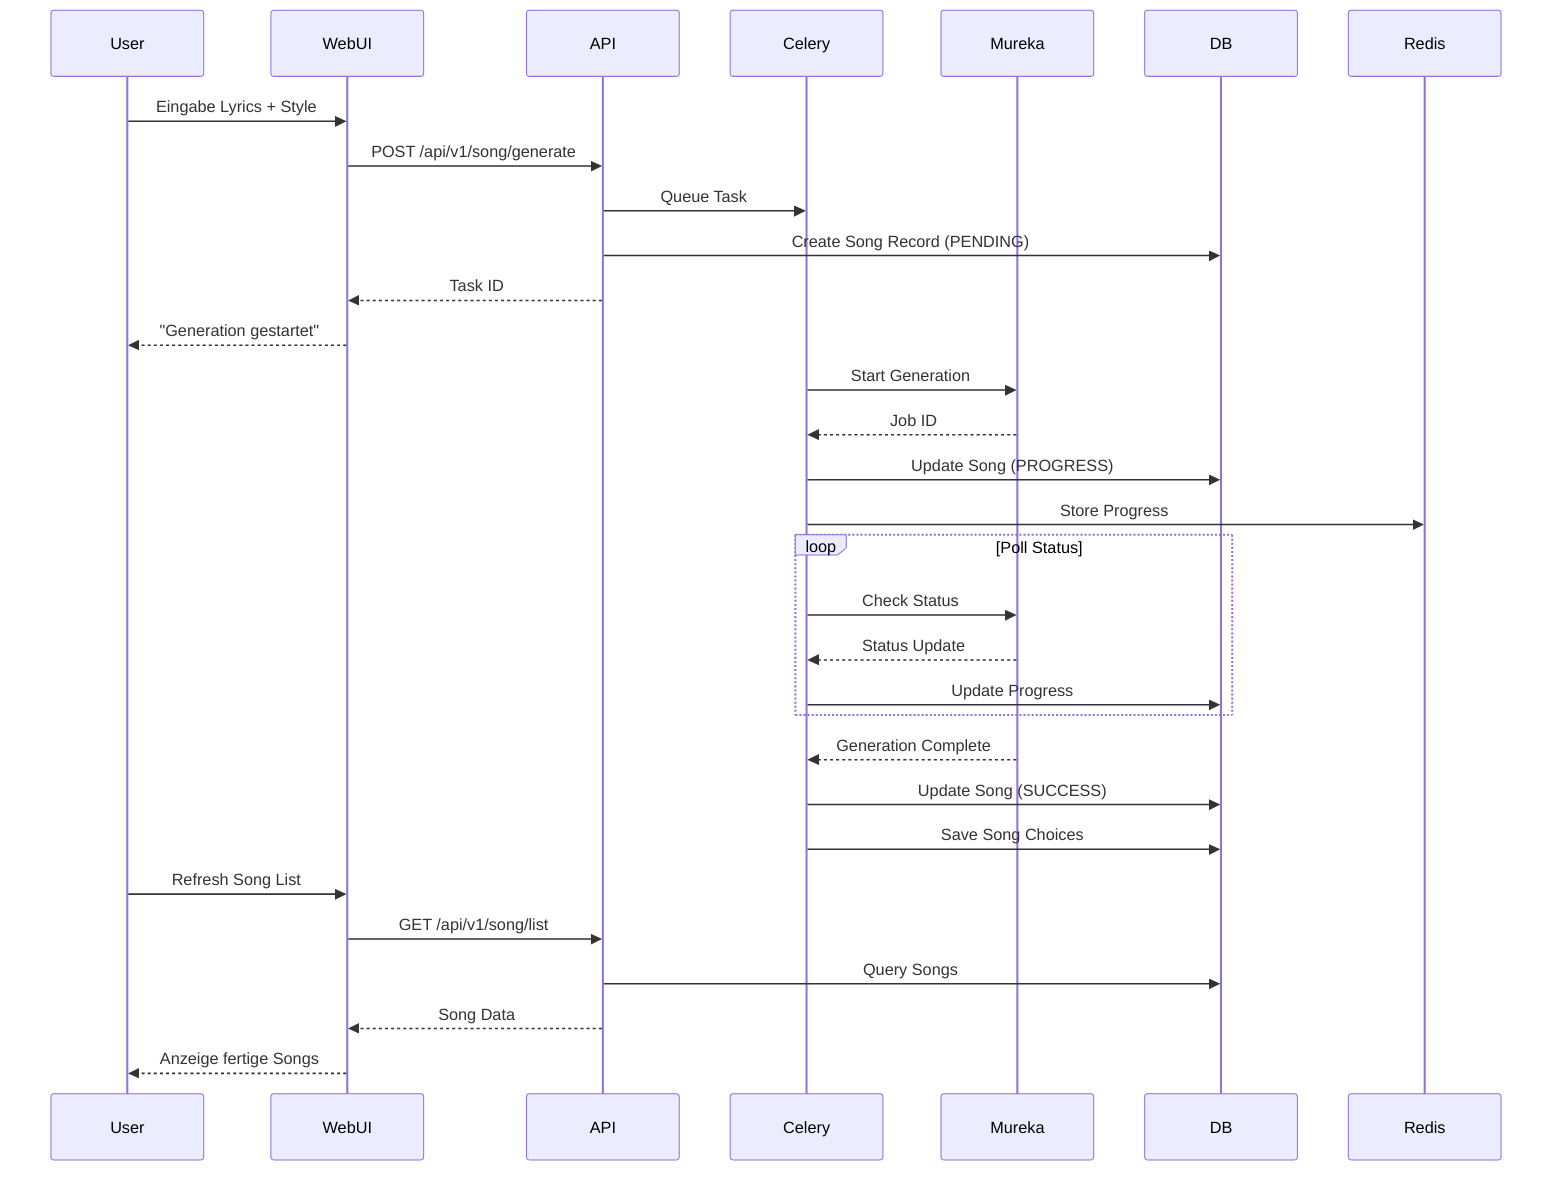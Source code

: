 sequenceDiagram
    participant User
    participant WebUI
    participant API
    participant Celery
    participant Mureka
    participant DB
    participant Redis

    User->>WebUI: Eingabe Lyrics + Style
    WebUI->>API: POST /api/v1/song/generate
    API->>Celery: Queue Task
    API->>DB: Create Song Record (PENDING)
    API-->>WebUI: Task ID
    WebUI-->>User: "Generation gestartet"

    Celery->>Mureka: Start Generation
    Mureka-->>Celery: Job ID
    Celery->>DB: Update Song (PROGRESS)
    Celery->>Redis: Store Progress

    loop Poll Status
        Celery->>Mureka: Check Status
        Mureka-->>Celery: Status Update
        Celery->>DB: Update Progress
    end

    Mureka-->>Celery: Generation Complete
    Celery->>DB: Update Song (SUCCESS)
    Celery->>DB: Save Song Choices

    User->>WebUI: Refresh Song List
    WebUI->>API: GET /api/v1/song/list
    API->>DB: Query Songs
    API-->>WebUI: Song Data
    WebUI-->>User: Anzeige fertige Songs
